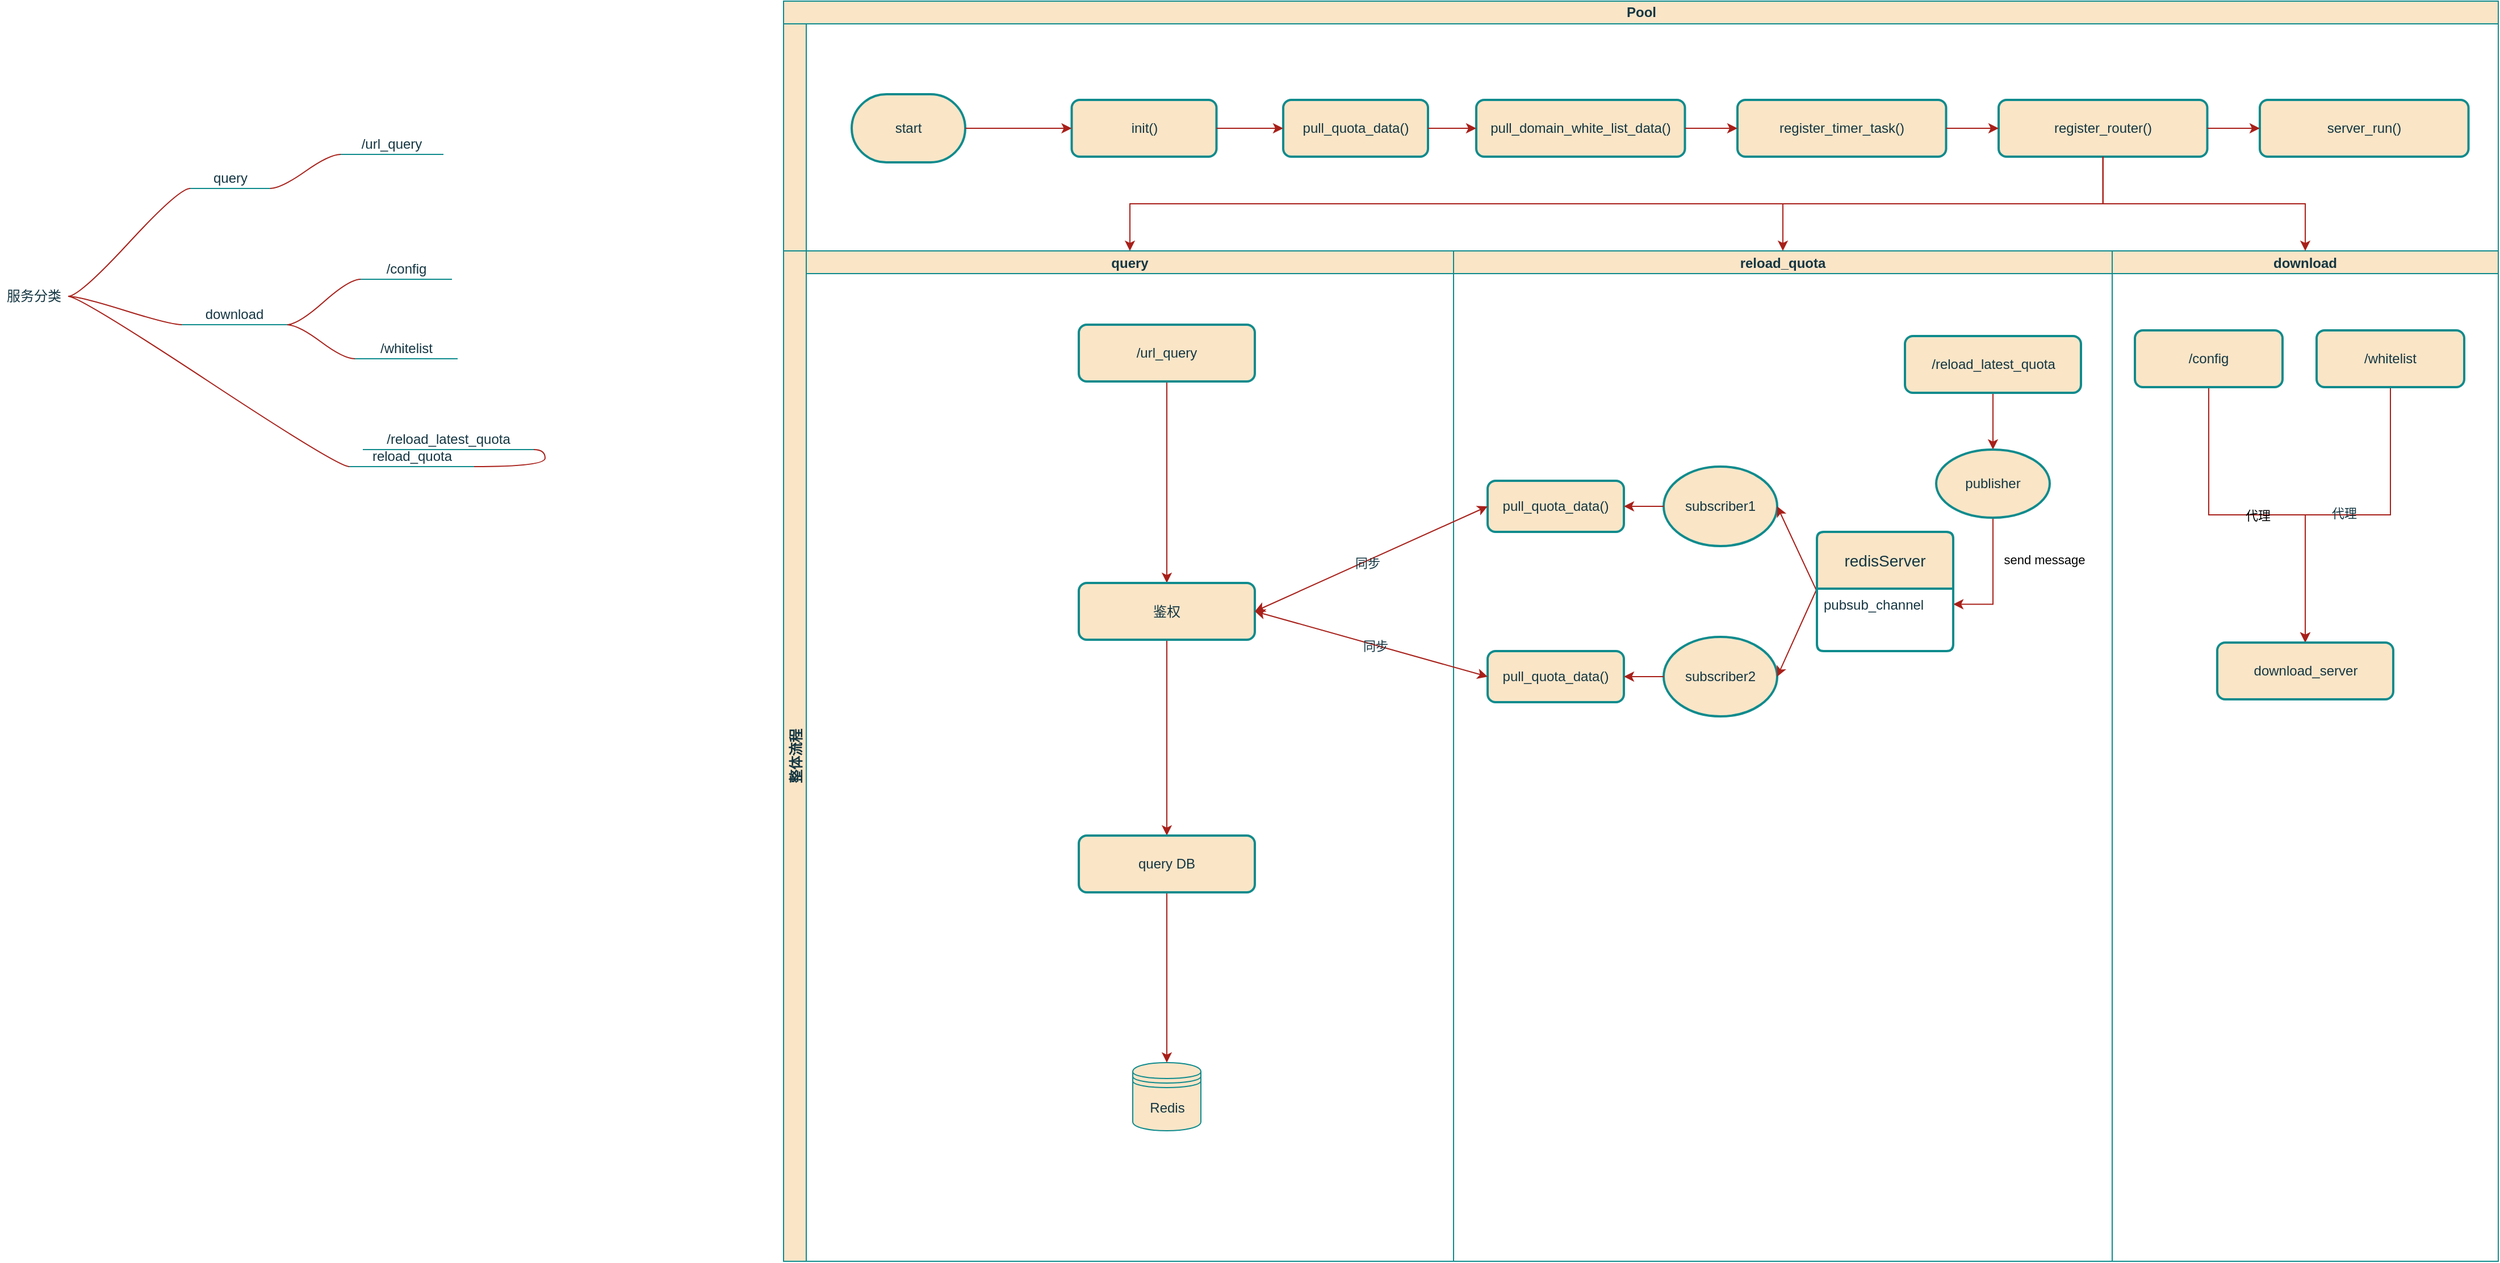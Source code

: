 <mxfile version="24.7.17">
  <diagram name="第 1 页" id="SuCna1RKBU8InWRSMUPf">
    <mxGraphModel dx="2074" dy="1121" grid="1" gridSize="10" guides="1" tooltips="1" connect="1" arrows="1" fold="1" page="1" pageScale="1" pageWidth="3300" pageHeight="4681" math="0" shadow="0">
      <root>
        <mxCell id="0" />
        <mxCell id="1" parent="0" />
        <mxCell id="itOUe89kUPdRggKRnpnz-32" value="/url_query" style="whiteSpace=wrap;html=1;shape=partialRectangle;top=0;left=0;bottom=1;right=0;points=[[0,1],[1,1]];fillColor=none;align=center;verticalAlign=bottom;routingCenterY=0.5;snapToPoint=1;recursiveResize=0;autosize=1;treeFolding=1;treeMoving=1;newEdgeStyle={&quot;edgeStyle&quot;:&quot;entityRelationEdgeStyle&quot;,&quot;startArrow&quot;:&quot;none&quot;,&quot;endArrow&quot;:&quot;none&quot;,&quot;segment&quot;:10,&quot;curved&quot;:1,&quot;sourcePerimeterSpacing&quot;:0,&quot;targetPerimeterSpacing&quot;:0};labelBackgroundColor=none;strokeColor=#0F8B8D;fontColor=#143642;" vertex="1" parent="1">
          <mxGeometry x="350" y="220" width="90" height="30" as="geometry" />
        </mxCell>
        <mxCell id="itOUe89kUPdRggKRnpnz-33" value="" style="edgeStyle=entityRelationEdgeStyle;startArrow=none;endArrow=none;segment=10;curved=1;sourcePerimeterSpacing=0;targetPerimeterSpacing=0;rounded=0;exitX=1;exitY=1;exitDx=0;exitDy=0;labelBackgroundColor=none;strokeColor=#A8201A;fontColor=default;" edge="1" target="itOUe89kUPdRggKRnpnz-32" parent="1" source="itOUe89kUPdRggKRnpnz-39">
          <mxGeometry relative="1" as="geometry">
            <mxPoint x="-210" y="70" as="sourcePoint" />
          </mxGeometry>
        </mxCell>
        <mxCell id="itOUe89kUPdRggKRnpnz-35" value="/config" style="whiteSpace=wrap;html=1;shape=partialRectangle;top=0;left=0;bottom=1;right=0;points=[[0,1],[1,1]];fillColor=none;align=center;verticalAlign=bottom;routingCenterY=0.5;snapToPoint=1;recursiveResize=0;autosize=1;treeFolding=1;treeMoving=1;newEdgeStyle={&quot;edgeStyle&quot;:&quot;entityRelationEdgeStyle&quot;,&quot;startArrow&quot;:&quot;none&quot;,&quot;endArrow&quot;:&quot;none&quot;,&quot;segment&quot;:10,&quot;curved&quot;:1,&quot;sourcePerimeterSpacing&quot;:0,&quot;targetPerimeterSpacing&quot;:0};labelBackgroundColor=none;strokeColor=#0F8B8D;fontColor=#143642;" vertex="1" parent="1">
          <mxGeometry x="367.5" y="330" width="80" height="30" as="geometry" />
        </mxCell>
        <mxCell id="itOUe89kUPdRggKRnpnz-36" value="" style="edgeStyle=entityRelationEdgeStyle;startArrow=none;endArrow=none;segment=10;curved=1;sourcePerimeterSpacing=0;targetPerimeterSpacing=0;rounded=0;exitX=1;exitY=1;exitDx=0;exitDy=0;labelBackgroundColor=none;strokeColor=#A8201A;fontColor=default;" edge="1" parent="1" target="itOUe89kUPdRggKRnpnz-35" source="itOUe89kUPdRggKRnpnz-41">
          <mxGeometry relative="1" as="geometry">
            <mxPoint x="-217.5" y="70" as="sourcePoint" />
          </mxGeometry>
        </mxCell>
        <mxCell id="itOUe89kUPdRggKRnpnz-37" value="/whitelist" style="whiteSpace=wrap;html=1;shape=partialRectangle;top=0;left=0;bottom=1;right=0;points=[[0,1],[1,1]];fillColor=none;align=center;verticalAlign=bottom;routingCenterY=0.5;snapToPoint=1;recursiveResize=0;autosize=1;treeFolding=1;treeMoving=1;newEdgeStyle={&quot;edgeStyle&quot;:&quot;entityRelationEdgeStyle&quot;,&quot;startArrow&quot;:&quot;none&quot;,&quot;endArrow&quot;:&quot;none&quot;,&quot;segment&quot;:10,&quot;curved&quot;:1,&quot;sourcePerimeterSpacing&quot;:0,&quot;targetPerimeterSpacing&quot;:0};labelBackgroundColor=none;strokeColor=#0F8B8D;fontColor=#143642;" vertex="1" parent="1">
          <mxGeometry x="362.5" y="400" width="90" height="30" as="geometry" />
        </mxCell>
        <mxCell id="itOUe89kUPdRggKRnpnz-38" value="" style="edgeStyle=entityRelationEdgeStyle;startArrow=none;endArrow=none;segment=10;curved=1;sourcePerimeterSpacing=0;targetPerimeterSpacing=0;rounded=0;exitX=1;exitY=1;exitDx=0;exitDy=0;labelBackgroundColor=none;strokeColor=#A8201A;fontColor=default;" edge="1" parent="1" target="itOUe89kUPdRggKRnpnz-37" source="itOUe89kUPdRggKRnpnz-41">
          <mxGeometry relative="1" as="geometry">
            <mxPoint x="-217.5" y="70" as="sourcePoint" />
          </mxGeometry>
        </mxCell>
        <mxCell id="itOUe89kUPdRggKRnpnz-39" value="query" style="whiteSpace=wrap;html=1;shape=partialRectangle;top=0;left=0;bottom=1;right=0;points=[[0,1],[1,1]];fillColor=none;align=center;verticalAlign=bottom;routingCenterY=0.5;snapToPoint=1;recursiveResize=0;autosize=1;treeFolding=1;treeMoving=1;newEdgeStyle={&quot;edgeStyle&quot;:&quot;entityRelationEdgeStyle&quot;,&quot;startArrow&quot;:&quot;none&quot;,&quot;endArrow&quot;:&quot;none&quot;,&quot;segment&quot;:10,&quot;curved&quot;:1,&quot;sourcePerimeterSpacing&quot;:0,&quot;targetPerimeterSpacing&quot;:0};labelBackgroundColor=none;strokeColor=#0F8B8D;fontColor=#143642;" vertex="1" parent="1">
          <mxGeometry x="217.5" y="250" width="70" height="30" as="geometry" />
        </mxCell>
        <mxCell id="itOUe89kUPdRggKRnpnz-40" value="" style="edgeStyle=entityRelationEdgeStyle;startArrow=none;endArrow=none;segment=10;curved=1;sourcePerimeterSpacing=0;targetPerimeterSpacing=0;rounded=0;exitX=1;exitY=0.5;exitDx=0;exitDy=0;labelBackgroundColor=none;strokeColor=#A8201A;fontColor=default;" edge="1" target="itOUe89kUPdRggKRnpnz-39" parent="1" source="itOUe89kUPdRggKRnpnz-65">
          <mxGeometry relative="1" as="geometry">
            <mxPoint x="120" y="340" as="sourcePoint" />
          </mxGeometry>
        </mxCell>
        <mxCell id="itOUe89kUPdRggKRnpnz-41" value="download" style="whiteSpace=wrap;html=1;shape=partialRectangle;top=0;left=0;bottom=1;right=0;points=[[0,1],[1,1]];fillColor=none;align=center;verticalAlign=bottom;routingCenterY=0.5;snapToPoint=1;recursiveResize=0;autosize=1;treeFolding=1;treeMoving=1;newEdgeStyle={&quot;edgeStyle&quot;:&quot;entityRelationEdgeStyle&quot;,&quot;startArrow&quot;:&quot;none&quot;,&quot;endArrow&quot;:&quot;none&quot;,&quot;segment&quot;:10,&quot;curved&quot;:1,&quot;sourcePerimeterSpacing&quot;:0,&quot;targetPerimeterSpacing&quot;:0};labelBackgroundColor=none;strokeColor=#0F8B8D;fontColor=#143642;" vertex="1" parent="1">
          <mxGeometry x="210" y="370" width="92.5" height="30" as="geometry" />
        </mxCell>
        <mxCell id="itOUe89kUPdRggKRnpnz-42" value="" style="edgeStyle=entityRelationEdgeStyle;startArrow=none;endArrow=none;segment=10;curved=1;sourcePerimeterSpacing=0;targetPerimeterSpacing=0;rounded=0;exitX=1;exitY=0.5;exitDx=0;exitDy=0;labelBackgroundColor=none;strokeColor=#A8201A;fontColor=default;" edge="1" parent="1" target="itOUe89kUPdRggKRnpnz-41" source="itOUe89kUPdRggKRnpnz-65">
          <mxGeometry relative="1" as="geometry">
            <mxPoint x="120" y="340" as="sourcePoint" />
          </mxGeometry>
        </mxCell>
        <mxCell id="itOUe89kUPdRggKRnpnz-43" value="reload_quota" style="whiteSpace=wrap;html=1;shape=partialRectangle;top=0;left=0;bottom=1;right=0;points=[[0,1],[1,1]];fillColor=none;align=center;verticalAlign=bottom;routingCenterY=0.5;snapToPoint=1;recursiveResize=0;autosize=1;treeFolding=1;treeMoving=1;newEdgeStyle={&quot;edgeStyle&quot;:&quot;entityRelationEdgeStyle&quot;,&quot;startArrow&quot;:&quot;none&quot;,&quot;endArrow&quot;:&quot;none&quot;,&quot;segment&quot;:10,&quot;curved&quot;:1,&quot;sourcePerimeterSpacing&quot;:0,&quot;targetPerimeterSpacing&quot;:0};labelBackgroundColor=none;strokeColor=#0F8B8D;fontColor=#143642;" vertex="1" parent="1">
          <mxGeometry x="357.5" y="495" width="110" height="30" as="geometry" />
        </mxCell>
        <mxCell id="itOUe89kUPdRggKRnpnz-44" value="" style="edgeStyle=entityRelationEdgeStyle;startArrow=none;endArrow=none;segment=10;curved=1;sourcePerimeterSpacing=0;targetPerimeterSpacing=0;rounded=0;exitX=1;exitY=0.5;exitDx=0;exitDy=0;labelBackgroundColor=none;strokeColor=#A8201A;fontColor=default;" edge="1" target="itOUe89kUPdRggKRnpnz-43" parent="1" source="itOUe89kUPdRggKRnpnz-65">
          <mxGeometry relative="1" as="geometry">
            <mxPoint x="260" y="345" as="sourcePoint" />
            <Array as="points">
              <mxPoint x="250" y="355" />
            </Array>
          </mxGeometry>
        </mxCell>
        <mxCell id="itOUe89kUPdRggKRnpnz-49" value="/reload_latest_quota" style="whiteSpace=wrap;html=1;shape=partialRectangle;top=0;left=0;bottom=1;right=0;points=[[0,1],[1,1]];fillColor=none;align=center;verticalAlign=bottom;routingCenterY=0.5;snapToPoint=1;recursiveResize=0;autosize=1;treeFolding=1;treeMoving=1;newEdgeStyle={&quot;edgeStyle&quot;:&quot;entityRelationEdgeStyle&quot;,&quot;startArrow&quot;:&quot;none&quot;,&quot;endArrow&quot;:&quot;none&quot;,&quot;segment&quot;:10,&quot;curved&quot;:1,&quot;sourcePerimeterSpacing&quot;:0,&quot;targetPerimeterSpacing&quot;:0};labelBackgroundColor=none;strokeColor=#0F8B8D;fontColor=#143642;" vertex="1" parent="1">
          <mxGeometry x="370" y="480" width="150" height="30" as="geometry" />
        </mxCell>
        <mxCell id="itOUe89kUPdRggKRnpnz-50" value="" style="edgeStyle=entityRelationEdgeStyle;startArrow=none;endArrow=none;segment=10;curved=1;sourcePerimeterSpacing=0;targetPerimeterSpacing=0;rounded=0;exitX=1;exitY=1;exitDx=0;exitDy=0;labelBackgroundColor=none;strokeColor=#A8201A;fontColor=default;" edge="1" target="itOUe89kUPdRggKRnpnz-49" parent="1" source="itOUe89kUPdRggKRnpnz-43">
          <mxGeometry relative="1" as="geometry">
            <mxPoint x="490" y="535" as="sourcePoint" />
          </mxGeometry>
        </mxCell>
        <mxCell id="itOUe89kUPdRggKRnpnz-65" value="服务分类" style="text;html=1;align=center;verticalAlign=middle;whiteSpace=wrap;rounded=0;labelBackgroundColor=none;fontColor=#143642;" vertex="1" parent="1">
          <mxGeometry x="50" y="360" width="60" height="30" as="geometry" />
        </mxCell>
        <mxCell id="itOUe89kUPdRggKRnpnz-81" value="整体流程" style="swimlane;childLayout=stackLayout;resizeParent=1;resizeParentMax=0;startSize=20;horizontal=0;horizontalStack=1;fontFamily=Verdana;labelBackgroundColor=none;fillColor=#FAE5C7;strokeColor=#0F8B8D;fontColor=#143642;" vertex="1" parent="1">
          <mxGeometry x="740" y="335" width="590" height="890" as="geometry" />
        </mxCell>
        <mxCell id="itOUe89kUPdRggKRnpnz-82" value="query" style="swimlane;startSize=20;labelBackgroundColor=none;fillColor=#FAE5C7;strokeColor=#0F8B8D;fontColor=#143642;" vertex="1" parent="itOUe89kUPdRggKRnpnz-81">
          <mxGeometry x="20" width="570" height="890" as="geometry">
            <mxRectangle x="20" width="40" height="880" as="alternateBounds" />
          </mxGeometry>
        </mxCell>
        <mxCell id="itOUe89kUPdRggKRnpnz-85" value="Redis" style="shape=datastore;whiteSpace=wrap;html=1;labelBackgroundColor=none;fillColor=#FAE5C7;strokeColor=#0F8B8D;fontColor=#143642;" vertex="1" parent="itOUe89kUPdRggKRnpnz-82">
          <mxGeometry x="287.5" y="715" width="60" height="60" as="geometry" />
        </mxCell>
        <mxCell id="itOUe89kUPdRggKRnpnz-92" style="edgeStyle=orthogonalEdgeStyle;rounded=0;orthogonalLoop=1;jettySize=auto;html=1;exitX=0.5;exitY=1;exitDx=0;exitDy=0;strokeColor=#A8201A;fontColor=default;fillColor=#FAE5C7;labelBackgroundColor=none;" edge="1" parent="itOUe89kUPdRggKRnpnz-82" source="itOUe89kUPdRggKRnpnz-89" target="itOUe89kUPdRggKRnpnz-91">
          <mxGeometry relative="1" as="geometry" />
        </mxCell>
        <mxCell id="itOUe89kUPdRggKRnpnz-89" value="/url_query" style="rounded=1;whiteSpace=wrap;html=1;absoluteArcSize=1;arcSize=14;strokeWidth=2;strokeColor=#0F8B8D;fontColor=#143642;fillColor=#FAE5C7;labelBackgroundColor=none;" vertex="1" parent="itOUe89kUPdRggKRnpnz-82">
          <mxGeometry x="240" y="65" width="155" height="50" as="geometry" />
        </mxCell>
        <mxCell id="itOUe89kUPdRggKRnpnz-93" style="edgeStyle=orthogonalEdgeStyle;rounded=0;orthogonalLoop=1;jettySize=auto;html=1;exitX=0.5;exitY=1;exitDx=0;exitDy=0;entryX=0.5;entryY=0;entryDx=0;entryDy=0;strokeColor=#A8201A;fontColor=default;fillColor=#FAE5C7;labelBackgroundColor=none;" edge="1" parent="itOUe89kUPdRggKRnpnz-82" source="itOUe89kUPdRggKRnpnz-91" target="itOUe89kUPdRggKRnpnz-90">
          <mxGeometry relative="1" as="geometry" />
        </mxCell>
        <mxCell id="itOUe89kUPdRggKRnpnz-91" value="鉴权" style="rounded=1;whiteSpace=wrap;html=1;absoluteArcSize=1;arcSize=14;strokeWidth=2;strokeColor=#0F8B8D;fontColor=#143642;fillColor=#FAE5C7;labelBackgroundColor=none;" vertex="1" parent="itOUe89kUPdRggKRnpnz-82">
          <mxGeometry x="240" y="292.5" width="155" height="50" as="geometry" />
        </mxCell>
        <mxCell id="itOUe89kUPdRggKRnpnz-94" style="edgeStyle=orthogonalEdgeStyle;rounded=0;orthogonalLoop=1;jettySize=auto;html=1;exitX=0.5;exitY=1;exitDx=0;exitDy=0;entryX=0.5;entryY=0;entryDx=0;entryDy=0;strokeColor=#A8201A;fontColor=default;fillColor=#FAE5C7;labelBackgroundColor=none;" edge="1" parent="itOUe89kUPdRggKRnpnz-82" source="itOUe89kUPdRggKRnpnz-90" target="itOUe89kUPdRggKRnpnz-85">
          <mxGeometry relative="1" as="geometry" />
        </mxCell>
        <mxCell id="itOUe89kUPdRggKRnpnz-90" value="query DB" style="rounded=1;whiteSpace=wrap;html=1;absoluteArcSize=1;arcSize=14;strokeWidth=2;strokeColor=#0F8B8D;fontColor=#143642;fillColor=#FAE5C7;labelBackgroundColor=none;" vertex="1" parent="itOUe89kUPdRggKRnpnz-82">
          <mxGeometry x="240" y="515" width="155" height="50" as="geometry" />
        </mxCell>
        <mxCell id="itOUe89kUPdRggKRnpnz-118" value="download" style="swimlane;startSize=20;labelBackgroundColor=none;fillColor=#FAE5C7;strokeColor=#0F8B8D;fontColor=#143642;" vertex="1" parent="1">
          <mxGeometry x="1910" y="335" width="340" height="890" as="geometry" />
        </mxCell>
        <mxCell id="itOUe89kUPdRggKRnpnz-200" value="代理" style="edgeStyle=orthogonalEdgeStyle;rounded=0;orthogonalLoop=1;jettySize=auto;html=1;exitX=0.5;exitY=1;exitDx=0;exitDy=0;strokeColor=#A8201A;fontColor=default;fillColor=#FAE5C7;labelBackgroundColor=none;" edge="1" parent="itOUe89kUPdRggKRnpnz-118" source="itOUe89kUPdRggKRnpnz-197" target="itOUe89kUPdRggKRnpnz-199">
          <mxGeometry relative="1" as="geometry" />
        </mxCell>
        <mxCell id="itOUe89kUPdRggKRnpnz-197" value="/config" style="rounded=1;whiteSpace=wrap;html=1;absoluteArcSize=1;arcSize=14;strokeWidth=2;strokeColor=#0F8B8D;fontColor=#143642;fillColor=#FAE5C7;labelBackgroundColor=none;" vertex="1" parent="itOUe89kUPdRggKRnpnz-118">
          <mxGeometry x="20" y="70" width="130" height="50" as="geometry" />
        </mxCell>
        <mxCell id="itOUe89kUPdRggKRnpnz-201" style="edgeStyle=orthogonalEdgeStyle;rounded=0;orthogonalLoop=1;jettySize=auto;html=1;exitX=0.5;exitY=1;exitDx=0;exitDy=0;strokeColor=#A8201A;fontColor=default;fillColor=#FAE5C7;labelBackgroundColor=none;" edge="1" parent="itOUe89kUPdRggKRnpnz-118" source="itOUe89kUPdRggKRnpnz-198" target="itOUe89kUPdRggKRnpnz-199">
          <mxGeometry relative="1" as="geometry" />
        </mxCell>
        <mxCell id="itOUe89kUPdRggKRnpnz-202" value="代理" style="edgeLabel;html=1;align=center;verticalAlign=middle;resizable=0;points=[];strokeColor=#0F8B8D;fontColor=#143642;fillColor=#FAE5C7;labelBackgroundColor=none;" vertex="1" connectable="0" parent="itOUe89kUPdRggKRnpnz-201">
          <mxGeometry x="0.023" y="-2" relative="1" as="geometry">
            <mxPoint as="offset" />
          </mxGeometry>
        </mxCell>
        <mxCell id="itOUe89kUPdRggKRnpnz-198" value="/whitelist" style="rounded=1;whiteSpace=wrap;html=1;absoluteArcSize=1;arcSize=14;strokeWidth=2;strokeColor=#0F8B8D;fontColor=#143642;fillColor=#FAE5C7;labelBackgroundColor=none;" vertex="1" parent="itOUe89kUPdRggKRnpnz-118">
          <mxGeometry x="180" y="70" width="130" height="50" as="geometry" />
        </mxCell>
        <mxCell id="itOUe89kUPdRggKRnpnz-199" value="download_server" style="rounded=1;whiteSpace=wrap;html=1;absoluteArcSize=1;arcSize=14;strokeWidth=2;strokeColor=#0F8B8D;fontColor=#143642;fillColor=#FAE5C7;labelBackgroundColor=none;" vertex="1" parent="itOUe89kUPdRggKRnpnz-118">
          <mxGeometry x="92.5" y="345" width="155" height="50" as="geometry" />
        </mxCell>
        <mxCell id="itOUe89kUPdRggKRnpnz-83" value="reload_quota" style="swimlane;startSize=20;labelBackgroundColor=none;fillColor=#FAE5C7;strokeColor=#0F8B8D;fontColor=#143642;" vertex="1" parent="1">
          <mxGeometry x="1330" y="335" width="580" height="890" as="geometry" />
        </mxCell>
        <mxCell id="itOUe89kUPdRggKRnpnz-167" style="edgeStyle=orthogonalEdgeStyle;rounded=0;orthogonalLoop=1;jettySize=auto;html=1;exitX=0.5;exitY=1;exitDx=0;exitDy=0;strokeColor=#A8201A;fontColor=default;fillColor=#FAE5C7;labelBackgroundColor=none;" edge="1" parent="itOUe89kUPdRggKRnpnz-83" source="itOUe89kUPdRggKRnpnz-88" target="itOUe89kUPdRggKRnpnz-150">
          <mxGeometry relative="1" as="geometry" />
        </mxCell>
        <mxCell id="itOUe89kUPdRggKRnpnz-88" value="/reload_latest_quota" style="rounded=1;whiteSpace=wrap;html=1;absoluteArcSize=1;arcSize=14;strokeWidth=2;strokeColor=#0F8B8D;fontColor=#143642;fillColor=#FAE5C7;labelBackgroundColor=none;" vertex="1" parent="itOUe89kUPdRggKRnpnz-83">
          <mxGeometry x="397.5" y="75" width="155" height="50" as="geometry" />
        </mxCell>
        <mxCell id="itOUe89kUPdRggKRnpnz-153" value="send message" style="edgeStyle=orthogonalEdgeStyle;rounded=0;orthogonalLoop=1;jettySize=auto;html=1;exitX=0.5;exitY=1;exitDx=0;exitDy=0;exitPerimeter=0;entryX=1;entryY=0.25;entryDx=0;entryDy=0;strokeColor=#A8201A;fontColor=default;fillColor=#FAE5C7;labelBackgroundColor=none;" edge="1" parent="itOUe89kUPdRggKRnpnz-83" source="itOUe89kUPdRggKRnpnz-150" target="itOUe89kUPdRggKRnpnz-187">
          <mxGeometry x="-0.333" y="45" relative="1" as="geometry">
            <mxPoint x="290" y="315" as="targetPoint" />
            <mxPoint as="offset" />
          </mxGeometry>
        </mxCell>
        <mxCell id="itOUe89kUPdRggKRnpnz-150" value="publisher" style="strokeWidth=2;html=1;shape=mxgraph.flowchart.start_1;whiteSpace=wrap;strokeColor=#0F8B8D;fontColor=#143642;fillColor=#FAE5C7;labelBackgroundColor=none;" vertex="1" parent="itOUe89kUPdRggKRnpnz-83">
          <mxGeometry x="425" y="175" width="100" height="60" as="geometry" />
        </mxCell>
        <mxCell id="itOUe89kUPdRggKRnpnz-161" value="" style="group;rotation=90;labelBackgroundColor=none;fontColor=#143642;" vertex="1" connectable="0" parent="itOUe89kUPdRggKRnpnz-83">
          <mxGeometry x="200" y="175" width="70" height="100" as="geometry" />
        </mxCell>
        <mxCell id="itOUe89kUPdRggKRnpnz-156" value="subscriber1" style="strokeWidth=2;html=1;shape=mxgraph.flowchart.start_1;whiteSpace=wrap;strokeColor=#0F8B8D;fontColor=#143642;fillColor=#FAE5C7;rotation=0;labelBackgroundColor=none;" vertex="1" parent="itOUe89kUPdRggKRnpnz-161">
          <mxGeometry x="-15" y="15" width="100" height="70" as="geometry" />
        </mxCell>
        <mxCell id="itOUe89kUPdRggKRnpnz-162" value="" style="group;rotation=-90;labelBackgroundColor=none;fontColor=#143642;" vertex="1" connectable="0" parent="itOUe89kUPdRggKRnpnz-83">
          <mxGeometry x="200" y="325" width="70" height="100" as="geometry" />
        </mxCell>
        <mxCell id="itOUe89kUPdRggKRnpnz-163" value="subscriber2" style="strokeWidth=2;html=1;shape=mxgraph.flowchart.start_1;whiteSpace=wrap;strokeColor=#0F8B8D;fontColor=#143642;fillColor=#FAE5C7;rotation=0;labelBackgroundColor=none;" vertex="1" parent="itOUe89kUPdRggKRnpnz-162">
          <mxGeometry x="-15" y="15" width="100" height="70" as="geometry" />
        </mxCell>
        <mxCell id="itOUe89kUPdRggKRnpnz-178" value="" style="endArrow=classic;html=1;rounded=0;strokeColor=#A8201A;fontColor=default;fillColor=#FAE5C7;exitX=0;exitY=0.5;exitDx=0;exitDy=0;entryX=1;entryY=0.5;entryDx=0;entryDy=0;entryPerimeter=0;labelBackgroundColor=none;" edge="1" parent="itOUe89kUPdRggKRnpnz-83" source="itOUe89kUPdRggKRnpnz-186" target="itOUe89kUPdRggKRnpnz-156">
          <mxGeometry width="50" height="50" relative="1" as="geometry">
            <mxPoint x="170" y="315" as="sourcePoint" />
            <mxPoint x="270" y="415" as="targetPoint" />
          </mxGeometry>
        </mxCell>
        <mxCell id="itOUe89kUPdRggKRnpnz-179" value="" style="endArrow=classic;html=1;rounded=0;strokeColor=#A8201A;fontColor=default;fillColor=#FAE5C7;exitX=0;exitY=0;exitDx=0;exitDy=0;entryX=1;entryY=0.5;entryDx=0;entryDy=0;entryPerimeter=0;labelBackgroundColor=none;" edge="1" parent="itOUe89kUPdRggKRnpnz-83" source="itOUe89kUPdRggKRnpnz-187" target="itOUe89kUPdRggKRnpnz-163">
          <mxGeometry width="50" height="50" relative="1" as="geometry">
            <mxPoint x="170" y="315" as="sourcePoint" />
            <mxPoint x="145" y="215" as="targetPoint" />
          </mxGeometry>
        </mxCell>
        <mxCell id="itOUe89kUPdRggKRnpnz-186" value="redisServer" style="swimlane;childLayout=stackLayout;horizontal=1;startSize=50;horizontalStack=0;rounded=1;fontSize=14;fontStyle=0;strokeWidth=2;resizeParent=0;resizeLast=1;shadow=0;dashed=0;align=center;arcSize=4;whiteSpace=wrap;html=1;strokeColor=#0F8B8D;fontColor=#143642;fillColor=#FAE5C7;labelBackgroundColor=none;" vertex="1" parent="itOUe89kUPdRggKRnpnz-83">
          <mxGeometry x="320" y="247.5" width="120" height="105" as="geometry" />
        </mxCell>
        <mxCell id="itOUe89kUPdRggKRnpnz-187" value="pubsub_channel" style="align=left;strokeColor=none;fillColor=none;spacingLeft=4;fontSize=12;verticalAlign=top;resizable=0;rotatable=0;part=1;html=1;fontColor=#143642;labelBackgroundColor=none;" vertex="1" parent="itOUe89kUPdRggKRnpnz-186">
          <mxGeometry y="50" width="120" height="55" as="geometry" />
        </mxCell>
        <mxCell id="itOUe89kUPdRggKRnpnz-188" value="pull_quota_data()" style="rounded=1;whiteSpace=wrap;html=1;absoluteArcSize=1;arcSize=14;strokeWidth=2;strokeColor=#0F8B8D;fontColor=#143642;fillColor=#FAE5C7;labelBackgroundColor=none;" vertex="1" parent="itOUe89kUPdRggKRnpnz-83">
          <mxGeometry x="30" y="202.5" width="120" height="45" as="geometry" />
        </mxCell>
        <mxCell id="itOUe89kUPdRggKRnpnz-189" value="pull_quota_data()" style="rounded=1;whiteSpace=wrap;html=1;absoluteArcSize=1;arcSize=14;strokeWidth=2;strokeColor=#0F8B8D;fontColor=#143642;fillColor=#FAE5C7;labelBackgroundColor=none;" vertex="1" parent="itOUe89kUPdRggKRnpnz-83">
          <mxGeometry x="30" y="352.5" width="120" height="45" as="geometry" />
        </mxCell>
        <mxCell id="itOUe89kUPdRggKRnpnz-190" style="edgeStyle=orthogonalEdgeStyle;rounded=0;orthogonalLoop=1;jettySize=auto;html=1;exitX=0;exitY=0.5;exitDx=0;exitDy=0;exitPerimeter=0;entryX=1;entryY=0.5;entryDx=0;entryDy=0;strokeColor=#A8201A;fontColor=default;fillColor=#FAE5C7;labelBackgroundColor=none;" edge="1" parent="itOUe89kUPdRggKRnpnz-83" source="itOUe89kUPdRggKRnpnz-156" target="itOUe89kUPdRggKRnpnz-188">
          <mxGeometry relative="1" as="geometry" />
        </mxCell>
        <mxCell id="itOUe89kUPdRggKRnpnz-191" style="edgeStyle=orthogonalEdgeStyle;rounded=0;orthogonalLoop=1;jettySize=auto;html=1;exitX=0;exitY=0.5;exitDx=0;exitDy=0;exitPerimeter=0;entryX=1;entryY=0.5;entryDx=0;entryDy=0;strokeColor=#A8201A;fontColor=default;fillColor=#FAE5C7;labelBackgroundColor=none;" edge="1" parent="itOUe89kUPdRggKRnpnz-83" source="itOUe89kUPdRggKRnpnz-163" target="itOUe89kUPdRggKRnpnz-189">
          <mxGeometry relative="1" as="geometry" />
        </mxCell>
        <mxCell id="itOUe89kUPdRggKRnpnz-170" value="Pool" style="swimlane;childLayout=stackLayout;resizeParent=1;resizeParentMax=0;horizontal=1;startSize=20;horizontalStack=0;html=1;strokeColor=#0F8B8D;fontColor=#143642;fillColor=#FAE5C7;labelBackgroundColor=none;" vertex="1" parent="1">
          <mxGeometry x="740" y="115" width="1510" height="220" as="geometry" />
        </mxCell>
        <mxCell id="itOUe89kUPdRggKRnpnz-173" value="" style="swimlane;startSize=20;horizontal=0;html=1;strokeColor=#0F8B8D;fontColor=#143642;fillColor=#FAE5C7;labelBackgroundColor=none;" vertex="1" parent="itOUe89kUPdRggKRnpnz-170">
          <mxGeometry y="20" width="1510" height="200" as="geometry" />
        </mxCell>
        <mxCell id="itOUe89kUPdRggKRnpnz-119" value="start" style="strokeWidth=2;html=1;shape=mxgraph.flowchart.terminator;whiteSpace=wrap;strokeColor=#0F8B8D;fontColor=#143642;fillColor=#FAE5C7;labelBackgroundColor=none;" vertex="1" parent="itOUe89kUPdRggKRnpnz-173">
          <mxGeometry x="60" y="62" width="100" height="60" as="geometry" />
        </mxCell>
        <mxCell id="itOUe89kUPdRggKRnpnz-120" value="init()" style="rounded=1;whiteSpace=wrap;html=1;absoluteArcSize=1;arcSize=14;strokeWidth=2;strokeColor=#0F8B8D;fontColor=#143642;fillColor=#FAE5C7;labelBackgroundColor=none;" vertex="1" parent="itOUe89kUPdRggKRnpnz-173">
          <mxGeometry x="253.74" y="67" width="127.5" height="50" as="geometry" />
        </mxCell>
        <mxCell id="itOUe89kUPdRggKRnpnz-142" style="edgeStyle=orthogonalEdgeStyle;rounded=0;orthogonalLoop=1;jettySize=auto;html=1;entryX=0;entryY=0.5;entryDx=0;entryDy=0;strokeColor=#A8201A;fontColor=default;fillColor=#FAE5C7;exitX=1;exitY=0.5;exitDx=0;exitDy=0;exitPerimeter=0;labelBackgroundColor=none;" edge="1" parent="itOUe89kUPdRggKRnpnz-173" source="itOUe89kUPdRggKRnpnz-119" target="itOUe89kUPdRggKRnpnz-120">
          <mxGeometry relative="1" as="geometry">
            <mxPoint x="200" y="82" as="sourcePoint" />
          </mxGeometry>
        </mxCell>
        <mxCell id="itOUe89kUPdRggKRnpnz-137" value="pull_quota_data()" style="rounded=1;whiteSpace=wrap;html=1;absoluteArcSize=1;arcSize=14;strokeWidth=2;strokeColor=#0F8B8D;fontColor=#143642;fillColor=#FAE5C7;labelBackgroundColor=none;" vertex="1" parent="itOUe89kUPdRggKRnpnz-173">
          <mxGeometry x="440" y="67" width="127.5" height="50" as="geometry" />
        </mxCell>
        <mxCell id="itOUe89kUPdRggKRnpnz-143" style="edgeStyle=orthogonalEdgeStyle;rounded=0;orthogonalLoop=1;jettySize=auto;html=1;exitX=1;exitY=0.5;exitDx=0;exitDy=0;entryX=0;entryY=0.5;entryDx=0;entryDy=0;strokeColor=#A8201A;fontColor=default;fillColor=#FAE5C7;labelBackgroundColor=none;" edge="1" parent="itOUe89kUPdRggKRnpnz-173" source="itOUe89kUPdRggKRnpnz-120" target="itOUe89kUPdRggKRnpnz-137">
          <mxGeometry relative="1" as="geometry" />
        </mxCell>
        <mxCell id="itOUe89kUPdRggKRnpnz-138" value="pull_domain_white_list_data()" style="rounded=1;whiteSpace=wrap;html=1;absoluteArcSize=1;arcSize=14;strokeWidth=2;strokeColor=#0F8B8D;fontColor=#143642;fillColor=#FAE5C7;labelBackgroundColor=none;" vertex="1" parent="itOUe89kUPdRggKRnpnz-173">
          <mxGeometry x="610" y="67" width="183.75" height="50" as="geometry" />
        </mxCell>
        <mxCell id="itOUe89kUPdRggKRnpnz-144" style="edgeStyle=orthogonalEdgeStyle;rounded=0;orthogonalLoop=1;jettySize=auto;html=1;exitX=1;exitY=0.5;exitDx=0;exitDy=0;entryX=0;entryY=0.5;entryDx=0;entryDy=0;strokeColor=#A8201A;fontColor=default;fillColor=#FAE5C7;labelBackgroundColor=none;" edge="1" parent="itOUe89kUPdRggKRnpnz-173" source="itOUe89kUPdRggKRnpnz-137" target="itOUe89kUPdRggKRnpnz-138">
          <mxGeometry relative="1" as="geometry" />
        </mxCell>
        <mxCell id="itOUe89kUPdRggKRnpnz-139" value="register_timer_task()" style="rounded=1;whiteSpace=wrap;html=1;absoluteArcSize=1;arcSize=14;strokeWidth=2;strokeColor=#0F8B8D;fontColor=#143642;fillColor=#FAE5C7;labelBackgroundColor=none;" vertex="1" parent="itOUe89kUPdRggKRnpnz-173">
          <mxGeometry x="840" y="67" width="183.75" height="50" as="geometry" />
        </mxCell>
        <mxCell id="itOUe89kUPdRggKRnpnz-145" style="edgeStyle=orthogonalEdgeStyle;rounded=0;orthogonalLoop=1;jettySize=auto;html=1;exitX=1;exitY=0.5;exitDx=0;exitDy=0;entryX=0;entryY=0.5;entryDx=0;entryDy=0;strokeColor=#A8201A;fontColor=default;fillColor=#FAE5C7;labelBackgroundColor=none;" edge="1" parent="itOUe89kUPdRggKRnpnz-173" source="itOUe89kUPdRggKRnpnz-138" target="itOUe89kUPdRggKRnpnz-139">
          <mxGeometry relative="1" as="geometry" />
        </mxCell>
        <mxCell id="itOUe89kUPdRggKRnpnz-140" value="register_router()" style="rounded=1;whiteSpace=wrap;html=1;absoluteArcSize=1;arcSize=14;strokeWidth=2;strokeColor=#0F8B8D;fontColor=#143642;fillColor=#FAE5C7;labelBackgroundColor=none;" vertex="1" parent="itOUe89kUPdRggKRnpnz-173">
          <mxGeometry x="1070" y="67" width="183.75" height="50" as="geometry" />
        </mxCell>
        <mxCell id="itOUe89kUPdRggKRnpnz-146" style="edgeStyle=orthogonalEdgeStyle;rounded=0;orthogonalLoop=1;jettySize=auto;html=1;exitX=1;exitY=0.5;exitDx=0;exitDy=0;entryX=0;entryY=0.5;entryDx=0;entryDy=0;strokeColor=#A8201A;fontColor=default;fillColor=#FAE5C7;labelBackgroundColor=none;" edge="1" parent="itOUe89kUPdRggKRnpnz-173" source="itOUe89kUPdRggKRnpnz-139" target="itOUe89kUPdRggKRnpnz-140">
          <mxGeometry relative="1" as="geometry" />
        </mxCell>
        <mxCell id="itOUe89kUPdRggKRnpnz-141" value="server_run()" style="rounded=1;whiteSpace=wrap;html=1;absoluteArcSize=1;arcSize=14;strokeWidth=2;strokeColor=#0F8B8D;fontColor=#143642;fillColor=#FAE5C7;labelBackgroundColor=none;" vertex="1" parent="itOUe89kUPdRggKRnpnz-173">
          <mxGeometry x="1300" y="67" width="183.75" height="50" as="geometry" />
        </mxCell>
        <mxCell id="itOUe89kUPdRggKRnpnz-147" style="edgeStyle=orthogonalEdgeStyle;rounded=0;orthogonalLoop=1;jettySize=auto;html=1;exitX=1;exitY=0.5;exitDx=0;exitDy=0;entryX=0;entryY=0.5;entryDx=0;entryDy=0;strokeColor=#A8201A;fontColor=default;fillColor=#FAE5C7;labelBackgroundColor=none;" edge="1" parent="itOUe89kUPdRggKRnpnz-173" source="itOUe89kUPdRggKRnpnz-140" target="itOUe89kUPdRggKRnpnz-141">
          <mxGeometry relative="1" as="geometry" />
        </mxCell>
        <mxCell id="itOUe89kUPdRggKRnpnz-175" style="edgeStyle=orthogonalEdgeStyle;rounded=0;orthogonalLoop=1;jettySize=auto;html=1;exitX=0.5;exitY=1;exitDx=0;exitDy=0;entryX=0.5;entryY=0;entryDx=0;entryDy=0;strokeColor=#A8201A;fontColor=default;fillColor=#FAE5C7;labelBackgroundColor=none;" edge="1" parent="1" source="itOUe89kUPdRggKRnpnz-140" target="itOUe89kUPdRggKRnpnz-82">
          <mxGeometry relative="1" as="geometry" />
        </mxCell>
        <mxCell id="itOUe89kUPdRggKRnpnz-176" style="edgeStyle=orthogonalEdgeStyle;rounded=0;orthogonalLoop=1;jettySize=auto;html=1;exitX=0.5;exitY=1;exitDx=0;exitDy=0;strokeColor=#A8201A;fontColor=default;fillColor=#FAE5C7;labelBackgroundColor=none;" edge="1" parent="1" source="itOUe89kUPdRggKRnpnz-140" target="itOUe89kUPdRggKRnpnz-83">
          <mxGeometry relative="1" as="geometry" />
        </mxCell>
        <mxCell id="itOUe89kUPdRggKRnpnz-177" style="edgeStyle=orthogonalEdgeStyle;rounded=0;orthogonalLoop=1;jettySize=auto;html=1;exitX=0.5;exitY=1;exitDx=0;exitDy=0;strokeColor=#A8201A;fontColor=default;fillColor=#FAE5C7;labelBackgroundColor=none;" edge="1" parent="1" source="itOUe89kUPdRggKRnpnz-140" target="itOUe89kUPdRggKRnpnz-118">
          <mxGeometry relative="1" as="geometry" />
        </mxCell>
        <mxCell id="itOUe89kUPdRggKRnpnz-192" value="" style="endArrow=classic;startArrow=classic;html=1;rounded=0;strokeColor=#A8201A;fontColor=default;fillColor=#FAE5C7;entryX=0;entryY=0.5;entryDx=0;entryDy=0;exitX=1;exitY=0.5;exitDx=0;exitDy=0;labelBackgroundColor=none;" edge="1" parent="1" source="itOUe89kUPdRggKRnpnz-91" target="itOUe89kUPdRggKRnpnz-188">
          <mxGeometry width="50" height="50" relative="1" as="geometry">
            <mxPoint x="1220" y="690" as="sourcePoint" />
            <mxPoint x="1270" y="640" as="targetPoint" />
          </mxGeometry>
        </mxCell>
        <mxCell id="itOUe89kUPdRggKRnpnz-194" value="同步" style="edgeLabel;html=1;align=center;verticalAlign=middle;resizable=0;points=[];strokeColor=#0F8B8D;fontColor=#143642;fillColor=#FAE5C7;labelBackgroundColor=none;" vertex="1" connectable="0" parent="itOUe89kUPdRggKRnpnz-192">
          <mxGeometry x="-0.135" y="-1" relative="1" as="geometry">
            <mxPoint x="9" y="-4" as="offset" />
          </mxGeometry>
        </mxCell>
        <mxCell id="itOUe89kUPdRggKRnpnz-193" value="&lt;span style=&quot;color: rgba(0, 0, 0, 0); font-family: monospace; font-size: 0px; text-align: start; background-color: rgb(251, 251, 251);&quot;&gt;%3CmxGraphModel%3E%3Croot%3E%3CmxCell%20id%3D%220%22%2F%3E%3CmxCell%20id%3D%221%22%20parent%3D%220%22%2F%3E%3CmxCell%20id%3D%222%22%20value%3D%22%E5%90%8C%E6%AD%A5%22%20style%3D%22edgeLabel%3Bhtml%3D1%3Balign%3Dcenter%3BverticalAlign%3Dmiddle%3Bresizable%3D0%3Bpoints%3D%5B%5D%3BstrokeColor%3D%230F8B8D%3BfontColor%3D%23143642%3BfillColor%3D%23FAE5C7%3B%22%20vertex%3D%221%22%20connectable%3D%220%22%20parent%3D%221%22%3E%3CmxGeometry%20x%3D%221235.051%22%20y%3D%22613.592%22%20as%3D%22geometry%22%2F%3E%3C%2FmxCell%3E%3C%2Froot%3E%3C%2FmxGraphModel%3E&lt;/span&gt;" style="endArrow=classic;startArrow=classic;html=1;rounded=0;strokeColor=#A8201A;fontColor=default;fillColor=#FAE5C7;entryX=0;entryY=0.5;entryDx=0;entryDy=0;exitX=1;exitY=0.5;exitDx=0;exitDy=0;labelBackgroundColor=none;" edge="1" parent="1" source="itOUe89kUPdRggKRnpnz-91" target="itOUe89kUPdRggKRnpnz-189">
          <mxGeometry width="50" height="50" relative="1" as="geometry">
            <mxPoint x="1160" y="680" as="sourcePoint" />
            <mxPoint x="1350" y="570" as="targetPoint" />
          </mxGeometry>
        </mxCell>
        <mxCell id="itOUe89kUPdRggKRnpnz-195" value="同步" style="edgeLabel;html=1;align=center;verticalAlign=middle;resizable=0;points=[];strokeColor=#0F8B8D;fontColor=#143642;fillColor=#FAE5C7;labelBackgroundColor=none;" vertex="1" connectable="0" parent="itOUe89kUPdRggKRnpnz-193">
          <mxGeometry x="0.072" y="-3" relative="1" as="geometry">
            <mxPoint x="-3" y="-3" as="offset" />
          </mxGeometry>
        </mxCell>
      </root>
    </mxGraphModel>
  </diagram>
</mxfile>
